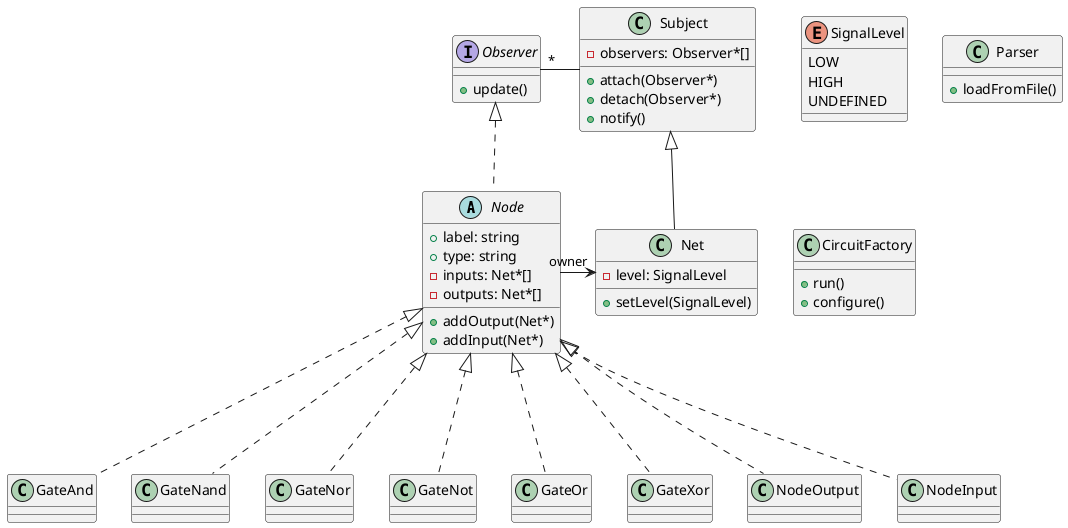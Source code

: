 @startuml

abstract class Node { /' (also ConcreteObserver) '/
	+ label: string
	+ type: string
	+ addOutput(Net*)
	+ addInput(Net*)
	- inputs: Net*[]
	- outputs: Net*[]
}
class Net { /' (also ConcreteSubject) '/
	- level: SignalLevel
	+ setLevel(SignalLevel)
	' only call notify when setLevel actually changes the level!!!!!!!
}

class Subject {
	- observers: Observer*[]
	+ attach(Observer*)
	+ detach(Observer*)
	+ notify()
}
interface Observer {
	+ update()
}

class GateAnd
class GateNand
class GateNor
class GateNot
class GateOr
class GateXor
class NodeOutput
class NodeInput

enum SignalLevel {
  LOW
	HIGH
	UNDEFINED
}

Node <|-[dashed]-- GateAnd
Node <|-[dashed]-- GateNand
Node <|-[dashed]-- GateNor
Node <|-[dashed]-- GateNot
Node <|-[dashed]-- GateOr
Node <|-[dashed]-- GateXor
Node <|-[dashed]-- NodeOutput
Node <|-[dashed]-- NodeInput

Subject <|-- Net
Observer <|-[dashed]- Node
Node -> "owner" Net
Observer "*" - Subject

class Parser {
	+ loadFromFile()
}

class CircuitFactory {
	+ run()
	+ configure()
}


@enduml
